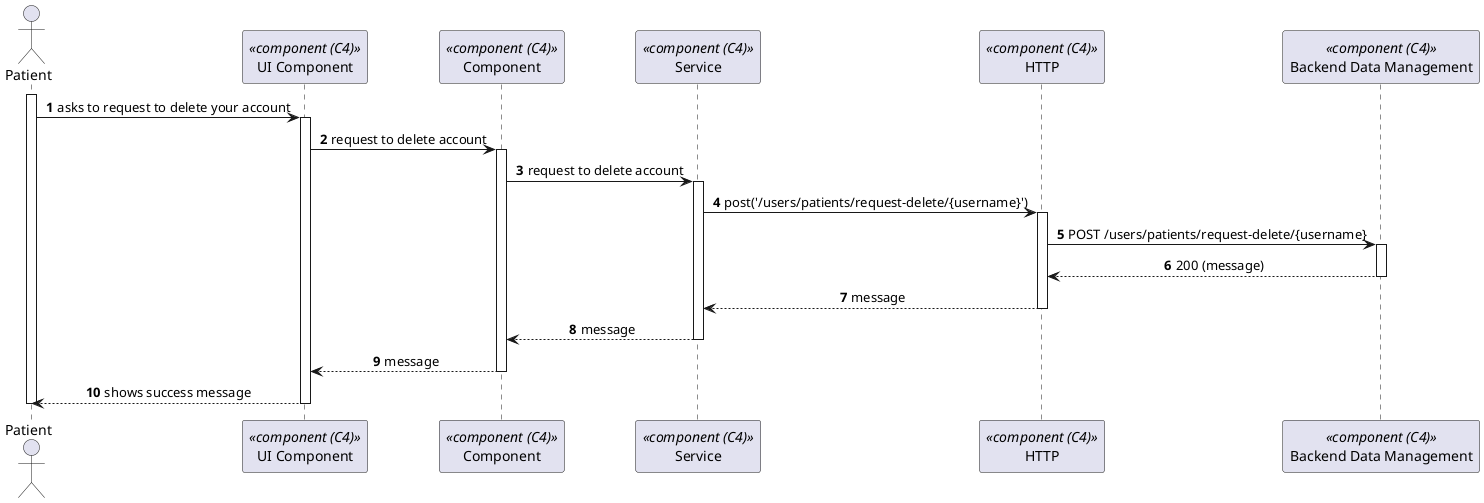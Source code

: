 @startuml process-view
autonumber
skinparam DefaultTextAlignment center
actor Patient as "Patient"
participant ComponentUI as "UI Component" <<component (C4)>>
participant Component as "Component" <<component (C4)>>
participant Service as "Service" <<component (C4)>>
participant HTTP as "HTTP" <<component (C4)>>

participant BackendDataManagement as "Backend Data Management" <<component (C4)>>

activate Patient

    Patient -> ComponentUI : asks to request to delete your account
    activate ComponentUI

        ComponentUI -> Component : request to delete account
        activate Component

            Component -> Service : request to delete account
            activate Service

                Service -> HTTP : post('/users/patients/request-delete/{username}')

                activate HTTP
                    HTTP -> BackendDataManagement : POST /users/patients/request-delete/{username}

                    activate BackendDataManagement
                        BackendDataManagement --> HTTP : 200 (message)
                    deactivate BackendDataManagement
                    
                    HTTP --> Service : message

                deactivate HTTP

                Service --> Component : message
            deactivate Service

            Component --> ComponentUI : message
        deactivate Component

    Patient <-- ComponentUI : shows success message
    deactivate ComponentUI

deactivate Patient

@enduml